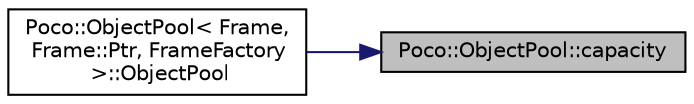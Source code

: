 digraph "Poco::ObjectPool::capacity"
{
 // LATEX_PDF_SIZE
  edge [fontname="Helvetica",fontsize="10",labelfontname="Helvetica",labelfontsize="10"];
  node [fontname="Helvetica",fontsize="10",shape=record];
  rankdir="RL";
  Node1 [label="Poco::ObjectPool::capacity",height=0.2,width=0.4,color="black", fillcolor="grey75", style="filled", fontcolor="black",tooltip=" "];
  Node1 -> Node2 [dir="back",color="midnightblue",fontsize="10",style="solid",fontname="Helvetica"];
  Node2 [label="Poco::ObjectPool\< Frame,\l Frame::Ptr, FrameFactory\l \>::ObjectPool",height=0.2,width=0.4,color="black", fillcolor="white", style="filled",URL="$classPoco_1_1ObjectPool.html#aa97244cf69957a8faea1f442705e769d",tooltip=" "];
}
